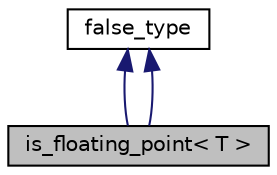 digraph "is_floating_point&lt; T &gt;"
{
  edge [fontname="Helvetica",fontsize="10",labelfontname="Helvetica",labelfontsize="10"];
  node [fontname="Helvetica",fontsize="10",shape=record];
  Node1 [label="is_floating_point\< T \>",height=0.2,width=0.4,color="black", fillcolor="grey75", style="filled", fontcolor="black"];
  Node2 -> Node1 [dir="back",color="midnightblue",fontsize="10",style="solid"];
  Node2 [label="false_type",height=0.2,width=0.4,color="black", fillcolor="white", style="filled",URL="$structintegral__constant.html"];
  Node2 -> Node1 [dir="back",color="midnightblue",fontsize="10",style="solid"];
}
